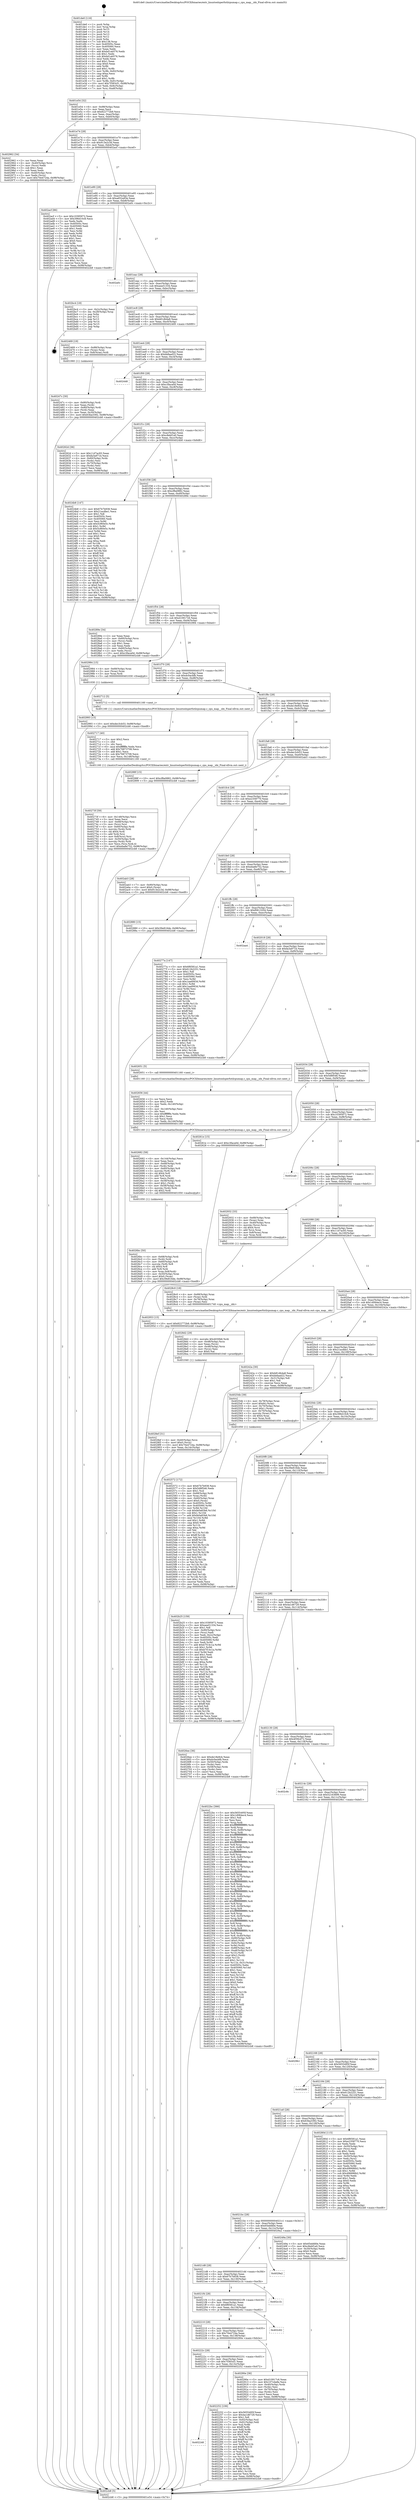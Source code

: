 digraph "0x401de0" {
  label = "0x401de0 (/mnt/c/Users/mathe/Desktop/tcc/POCII/binaries/extr_linuxtoolsperfutilcpumap.c_cpu_map__idx_Final-ollvm.out::main(0))"
  labelloc = "t"
  node[shape=record]

  Entry [label="",width=0.3,height=0.3,shape=circle,fillcolor=black,style=filled]
  "0x401e54" [label="{
     0x401e54 [32]\l
     | [instrs]\l
     &nbsp;&nbsp;0x401e54 \<+6\>: mov -0x98(%rbp),%eax\l
     &nbsp;&nbsp;0x401e5a \<+2\>: mov %eax,%ecx\l
     &nbsp;&nbsp;0x401e5c \<+6\>: sub $0x822772b9,%ecx\l
     &nbsp;&nbsp;0x401e62 \<+6\>: mov %eax,-0xac(%rbp)\l
     &nbsp;&nbsp;0x401e68 \<+6\>: mov %ecx,-0xb0(%rbp)\l
     &nbsp;&nbsp;0x401e6e \<+6\>: je 0000000000402962 \<main+0xb82\>\l
  }"]
  "0x402962" [label="{
     0x402962 [34]\l
     | [instrs]\l
     &nbsp;&nbsp;0x402962 \<+2\>: xor %eax,%eax\l
     &nbsp;&nbsp;0x402964 \<+4\>: mov -0x40(%rbp),%rcx\l
     &nbsp;&nbsp;0x402968 \<+2\>: mov (%rcx),%edx\l
     &nbsp;&nbsp;0x40296a \<+3\>: sub $0x1,%eax\l
     &nbsp;&nbsp;0x40296d \<+2\>: sub %eax,%edx\l
     &nbsp;&nbsp;0x40296f \<+4\>: mov -0x40(%rbp),%rcx\l
     &nbsp;&nbsp;0x402973 \<+2\>: mov %edx,(%rcx)\l
     &nbsp;&nbsp;0x402975 \<+10\>: movl $0x70e4724a,-0x98(%rbp)\l
     &nbsp;&nbsp;0x40297f \<+5\>: jmp 0000000000402cb8 \<main+0xed8\>\l
  }"]
  "0x401e74" [label="{
     0x401e74 [28]\l
     | [instrs]\l
     &nbsp;&nbsp;0x401e74 \<+5\>: jmp 0000000000401e79 \<main+0x99\>\l
     &nbsp;&nbsp;0x401e79 \<+6\>: mov -0xac(%rbp),%eax\l
     &nbsp;&nbsp;0x401e7f \<+5\>: sub $0x913e2c3d,%eax\l
     &nbsp;&nbsp;0x401e84 \<+6\>: mov %eax,-0xb4(%rbp)\l
     &nbsp;&nbsp;0x401e8a \<+6\>: je 0000000000402acf \<main+0xcef\>\l
  }"]
  Exit [label="",width=0.3,height=0.3,shape=circle,fillcolor=black,style=filled,peripheries=2]
  "0x402acf" [label="{
     0x402acf [86]\l
     | [instrs]\l
     &nbsp;&nbsp;0x402acf \<+5\>: mov $0x10395972,%eax\l
     &nbsp;&nbsp;0x402ad4 \<+5\>: mov $0x396d10c8,%ecx\l
     &nbsp;&nbsp;0x402ad9 \<+2\>: xor %edx,%edx\l
     &nbsp;&nbsp;0x402adb \<+7\>: mov 0x40505c,%esi\l
     &nbsp;&nbsp;0x402ae2 \<+7\>: mov 0x405060,%edi\l
     &nbsp;&nbsp;0x402ae9 \<+3\>: sub $0x1,%edx\l
     &nbsp;&nbsp;0x402aec \<+3\>: mov %esi,%r8d\l
     &nbsp;&nbsp;0x402aef \<+3\>: add %edx,%r8d\l
     &nbsp;&nbsp;0x402af2 \<+4\>: imul %r8d,%esi\l
     &nbsp;&nbsp;0x402af6 \<+3\>: and $0x1,%esi\l
     &nbsp;&nbsp;0x402af9 \<+3\>: cmp $0x0,%esi\l
     &nbsp;&nbsp;0x402afc \<+4\>: sete %r9b\l
     &nbsp;&nbsp;0x402b00 \<+3\>: cmp $0xa,%edi\l
     &nbsp;&nbsp;0x402b03 \<+4\>: setl %r10b\l
     &nbsp;&nbsp;0x402b07 \<+3\>: mov %r9b,%r11b\l
     &nbsp;&nbsp;0x402b0a \<+3\>: and %r10b,%r11b\l
     &nbsp;&nbsp;0x402b0d \<+3\>: xor %r10b,%r9b\l
     &nbsp;&nbsp;0x402b10 \<+3\>: or %r9b,%r11b\l
     &nbsp;&nbsp;0x402b13 \<+4\>: test $0x1,%r11b\l
     &nbsp;&nbsp;0x402b17 \<+3\>: cmovne %ecx,%eax\l
     &nbsp;&nbsp;0x402b1a \<+6\>: mov %eax,-0x98(%rbp)\l
     &nbsp;&nbsp;0x402b20 \<+5\>: jmp 0000000000402cb8 \<main+0xed8\>\l
  }"]
  "0x401e90" [label="{
     0x401e90 [28]\l
     | [instrs]\l
     &nbsp;&nbsp;0x401e90 \<+5\>: jmp 0000000000401e95 \<main+0xb5\>\l
     &nbsp;&nbsp;0x401e95 \<+6\>: mov -0xac(%rbp),%eax\l
     &nbsp;&nbsp;0x401e9b \<+5\>: sub $0xa652a93e,%eax\l
     &nbsp;&nbsp;0x401ea0 \<+6\>: mov %eax,-0xb8(%rbp)\l
     &nbsp;&nbsp;0x401ea6 \<+6\>: je 0000000000402a0c \<main+0xc2c\>\l
  }"]
  "0x402993" [label="{
     0x402993 [15]\l
     | [instrs]\l
     &nbsp;&nbsp;0x402993 \<+10\>: movl $0xdec3cb53,-0x98(%rbp)\l
     &nbsp;&nbsp;0x40299d \<+5\>: jmp 0000000000402cb8 \<main+0xed8\>\l
  }"]
  "0x402a0c" [label="{
     0x402a0c\l
  }", style=dashed]
  "0x401eac" [label="{
     0x401eac [28]\l
     | [instrs]\l
     &nbsp;&nbsp;0x401eac \<+5\>: jmp 0000000000401eb1 \<main+0xd1\>\l
     &nbsp;&nbsp;0x401eb1 \<+6\>: mov -0xac(%rbp),%eax\l
     &nbsp;&nbsp;0x401eb7 \<+5\>: sub $0xaea51334,%eax\l
     &nbsp;&nbsp;0x401ebc \<+6\>: mov %eax,-0xbc(%rbp)\l
     &nbsp;&nbsp;0x401ec2 \<+6\>: je 0000000000402bc4 \<main+0xde4\>\l
  }"]
  "0x402953" [label="{
     0x402953 [15]\l
     | [instrs]\l
     &nbsp;&nbsp;0x402953 \<+10\>: movl $0x822772b9,-0x98(%rbp)\l
     &nbsp;&nbsp;0x40295d \<+5\>: jmp 0000000000402cb8 \<main+0xed8\>\l
  }"]
  "0x402bc4" [label="{
     0x402bc4 [18]\l
     | [instrs]\l
     &nbsp;&nbsp;0x402bc4 \<+3\>: mov -0x2c(%rbp),%eax\l
     &nbsp;&nbsp;0x402bc7 \<+4\>: lea -0x28(%rbp),%rsp\l
     &nbsp;&nbsp;0x402bcb \<+1\>: pop %rbx\l
     &nbsp;&nbsp;0x402bcc \<+2\>: pop %r12\l
     &nbsp;&nbsp;0x402bce \<+2\>: pop %r13\l
     &nbsp;&nbsp;0x402bd0 \<+2\>: pop %r14\l
     &nbsp;&nbsp;0x402bd2 \<+2\>: pop %r15\l
     &nbsp;&nbsp;0x402bd4 \<+1\>: pop %rbp\l
     &nbsp;&nbsp;0x402bd5 \<+1\>: ret\l
  }"]
  "0x401ec8" [label="{
     0x401ec8 [28]\l
     | [instrs]\l
     &nbsp;&nbsp;0x401ec8 \<+5\>: jmp 0000000000401ecd \<main+0xed\>\l
     &nbsp;&nbsp;0x401ecd \<+6\>: mov -0xac(%rbp),%eax\l
     &nbsp;&nbsp;0x401ed3 \<+5\>: sub $0xb81db4a8,%eax\l
     &nbsp;&nbsp;0x401ed8 \<+6\>: mov %eax,-0xc0(%rbp)\l
     &nbsp;&nbsp;0x401ede \<+6\>: je 0000000000402469 \<main+0x689\>\l
  }"]
  "0x4028ef" [label="{
     0x4028ef [31]\l
     | [instrs]\l
     &nbsp;&nbsp;0x4028ef \<+4\>: mov -0x40(%rbp),%rcx\l
     &nbsp;&nbsp;0x4028f3 \<+6\>: movl $0x0,(%rcx)\l
     &nbsp;&nbsp;0x4028f9 \<+10\>: movl $0x70e4724a,-0x98(%rbp)\l
     &nbsp;&nbsp;0x402903 \<+6\>: mov %eax,-0x14c(%rbp)\l
     &nbsp;&nbsp;0x402909 \<+5\>: jmp 0000000000402cb8 \<main+0xed8\>\l
  }"]
  "0x402469" [label="{
     0x402469 [19]\l
     | [instrs]\l
     &nbsp;&nbsp;0x402469 \<+7\>: mov -0x88(%rbp),%rax\l
     &nbsp;&nbsp;0x402470 \<+3\>: mov (%rax),%rax\l
     &nbsp;&nbsp;0x402473 \<+4\>: mov 0x8(%rax),%rdi\l
     &nbsp;&nbsp;0x402477 \<+5\>: call 0000000000401060 \<atoi@plt\>\l
     | [calls]\l
     &nbsp;&nbsp;0x401060 \{1\} (unknown)\l
  }"]
  "0x401ee4" [label="{
     0x401ee4 [28]\l
     | [instrs]\l
     &nbsp;&nbsp;0x401ee4 \<+5\>: jmp 0000000000401ee9 \<main+0x109\>\l
     &nbsp;&nbsp;0x401ee9 \<+6\>: mov -0xac(%rbp),%eax\l
     &nbsp;&nbsp;0x401eef \<+5\>: sub $0xbbfaad22,%eax\l
     &nbsp;&nbsp;0x401ef4 \<+6\>: mov %eax,-0xc4(%rbp)\l
     &nbsp;&nbsp;0x401efa \<+6\>: je 0000000000402448 \<main+0x668\>\l
  }"]
  "0x4028d2" [label="{
     0x4028d2 [29]\l
     | [instrs]\l
     &nbsp;&nbsp;0x4028d2 \<+10\>: movabs $0x4030b6,%rdi\l
     &nbsp;&nbsp;0x4028dc \<+4\>: mov -0x48(%rbp),%rcx\l
     &nbsp;&nbsp;0x4028e0 \<+2\>: mov %eax,(%rcx)\l
     &nbsp;&nbsp;0x4028e2 \<+4\>: mov -0x48(%rbp),%rcx\l
     &nbsp;&nbsp;0x4028e6 \<+2\>: mov (%rcx),%esi\l
     &nbsp;&nbsp;0x4028e8 \<+2\>: mov $0x0,%al\l
     &nbsp;&nbsp;0x4028ea \<+5\>: call 0000000000401040 \<printf@plt\>\l
     | [calls]\l
     &nbsp;&nbsp;0x401040 \{1\} (unknown)\l
  }"]
  "0x402448" [label="{
     0x402448\l
  }", style=dashed]
  "0x401f00" [label="{
     0x401f00 [28]\l
     | [instrs]\l
     &nbsp;&nbsp;0x401f00 \<+5\>: jmp 0000000000401f05 \<main+0x125\>\l
     &nbsp;&nbsp;0x401f05 \<+6\>: mov -0xac(%rbp),%eax\l
     &nbsp;&nbsp;0x401f0b \<+5\>: sub $0xc3faca0d,%eax\l
     &nbsp;&nbsp;0x401f10 \<+6\>: mov %eax,-0xc8(%rbp)\l
     &nbsp;&nbsp;0x401f16 \<+6\>: je 000000000040262d \<main+0x84d\>\l
  }"]
  "0x40273f" [label="{
     0x40273f [59]\l
     | [instrs]\l
     &nbsp;&nbsp;0x40273f \<+6\>: mov -0x148(%rbp),%ecx\l
     &nbsp;&nbsp;0x402745 \<+3\>: imul %eax,%ecx\l
     &nbsp;&nbsp;0x402748 \<+4\>: mov -0x68(%rbp),%rsi\l
     &nbsp;&nbsp;0x40274c \<+3\>: mov (%rsi),%rsi\l
     &nbsp;&nbsp;0x40274f \<+4\>: mov -0x60(%rbp),%rdi\l
     &nbsp;&nbsp;0x402753 \<+3\>: movslq (%rdi),%rdi\l
     &nbsp;&nbsp;0x402756 \<+4\>: shl $0x4,%rdi\l
     &nbsp;&nbsp;0x40275a \<+3\>: add %rdi,%rsi\l
     &nbsp;&nbsp;0x40275d \<+4\>: mov 0x8(%rsi),%rsi\l
     &nbsp;&nbsp;0x402761 \<+4\>: mov -0x50(%rbp),%rdi\l
     &nbsp;&nbsp;0x402765 \<+3\>: movslq (%rdi),%rdi\l
     &nbsp;&nbsp;0x402768 \<+3\>: mov %ecx,(%rsi,%rdi,4)\l
     &nbsp;&nbsp;0x40276b \<+10\>: movl $0xeba8e752,-0x98(%rbp)\l
     &nbsp;&nbsp;0x402775 \<+5\>: jmp 0000000000402cb8 \<main+0xed8\>\l
  }"]
  "0x40262d" [label="{
     0x40262d [36]\l
     | [instrs]\l
     &nbsp;&nbsp;0x40262d \<+5\>: mov $0x11d7ac93,%eax\l
     &nbsp;&nbsp;0x402632 \<+5\>: mov $0xfa3a971b,%ecx\l
     &nbsp;&nbsp;0x402637 \<+4\>: mov -0x60(%rbp),%rdx\l
     &nbsp;&nbsp;0x40263b \<+2\>: mov (%rdx),%esi\l
     &nbsp;&nbsp;0x40263d \<+4\>: mov -0x70(%rbp),%rdx\l
     &nbsp;&nbsp;0x402641 \<+2\>: cmp (%rdx),%esi\l
     &nbsp;&nbsp;0x402643 \<+3\>: cmovl %ecx,%eax\l
     &nbsp;&nbsp;0x402646 \<+6\>: mov %eax,-0x98(%rbp)\l
     &nbsp;&nbsp;0x40264c \<+5\>: jmp 0000000000402cb8 \<main+0xed8\>\l
  }"]
  "0x401f1c" [label="{
     0x401f1c [28]\l
     | [instrs]\l
     &nbsp;&nbsp;0x401f1c \<+5\>: jmp 0000000000401f21 \<main+0x141\>\l
     &nbsp;&nbsp;0x401f21 \<+6\>: mov -0xac(%rbp),%eax\l
     &nbsp;&nbsp;0x401f27 \<+5\>: sub $0xc8ebf1a0,%eax\l
     &nbsp;&nbsp;0x401f2c \<+6\>: mov %eax,-0xcc(%rbp)\l
     &nbsp;&nbsp;0x401f32 \<+6\>: je 00000000004024b8 \<main+0x6d8\>\l
  }"]
  "0x402717" [label="{
     0x402717 [40]\l
     | [instrs]\l
     &nbsp;&nbsp;0x402717 \<+5\>: mov $0x2,%ecx\l
     &nbsp;&nbsp;0x40271c \<+1\>: cltd\l
     &nbsp;&nbsp;0x40271d \<+2\>: idiv %ecx\l
     &nbsp;&nbsp;0x40271f \<+6\>: imul $0xfffffffe,%edx,%ecx\l
     &nbsp;&nbsp;0x402725 \<+6\>: add $0x76873708,%ecx\l
     &nbsp;&nbsp;0x40272b \<+3\>: add $0x1,%ecx\l
     &nbsp;&nbsp;0x40272e \<+6\>: sub $0x76873708,%ecx\l
     &nbsp;&nbsp;0x402734 \<+6\>: mov %ecx,-0x148(%rbp)\l
     &nbsp;&nbsp;0x40273a \<+5\>: call 0000000000401160 \<next_i\>\l
     | [calls]\l
     &nbsp;&nbsp;0x401160 \{1\} (/mnt/c/Users/mathe/Desktop/tcc/POCII/binaries/extr_linuxtoolsperfutilcpumap.c_cpu_map__idx_Final-ollvm.out::next_i)\l
  }"]
  "0x4024b8" [label="{
     0x4024b8 [147]\l
     | [instrs]\l
     &nbsp;&nbsp;0x4024b8 \<+5\>: mov $0x67b7b938,%eax\l
     &nbsp;&nbsp;0x4024bd \<+5\>: mov $0x21acdbe1,%ecx\l
     &nbsp;&nbsp;0x4024c2 \<+2\>: mov $0x1,%dl\l
     &nbsp;&nbsp;0x4024c4 \<+7\>: mov 0x40505c,%esi\l
     &nbsp;&nbsp;0x4024cb \<+7\>: mov 0x405060,%edi\l
     &nbsp;&nbsp;0x4024d2 \<+3\>: mov %esi,%r8d\l
     &nbsp;&nbsp;0x4024d5 \<+7\>: add $0x5cf60e5c,%r8d\l
     &nbsp;&nbsp;0x4024dc \<+4\>: sub $0x1,%r8d\l
     &nbsp;&nbsp;0x4024e0 \<+7\>: sub $0x5cf60e5c,%r8d\l
     &nbsp;&nbsp;0x4024e7 \<+4\>: imul %r8d,%esi\l
     &nbsp;&nbsp;0x4024eb \<+3\>: and $0x1,%esi\l
     &nbsp;&nbsp;0x4024ee \<+3\>: cmp $0x0,%esi\l
     &nbsp;&nbsp;0x4024f1 \<+4\>: sete %r9b\l
     &nbsp;&nbsp;0x4024f5 \<+3\>: cmp $0xa,%edi\l
     &nbsp;&nbsp;0x4024f8 \<+4\>: setl %r10b\l
     &nbsp;&nbsp;0x4024fc \<+3\>: mov %r9b,%r11b\l
     &nbsp;&nbsp;0x4024ff \<+4\>: xor $0xff,%r11b\l
     &nbsp;&nbsp;0x402503 \<+3\>: mov %r10b,%bl\l
     &nbsp;&nbsp;0x402506 \<+3\>: xor $0xff,%bl\l
     &nbsp;&nbsp;0x402509 \<+3\>: xor $0x0,%dl\l
     &nbsp;&nbsp;0x40250c \<+3\>: mov %r11b,%r14b\l
     &nbsp;&nbsp;0x40250f \<+4\>: and $0x0,%r14b\l
     &nbsp;&nbsp;0x402513 \<+3\>: and %dl,%r9b\l
     &nbsp;&nbsp;0x402516 \<+3\>: mov %bl,%r15b\l
     &nbsp;&nbsp;0x402519 \<+4\>: and $0x0,%r15b\l
     &nbsp;&nbsp;0x40251d \<+3\>: and %dl,%r10b\l
     &nbsp;&nbsp;0x402520 \<+3\>: or %r9b,%r14b\l
     &nbsp;&nbsp;0x402523 \<+3\>: or %r10b,%r15b\l
     &nbsp;&nbsp;0x402526 \<+3\>: xor %r15b,%r14b\l
     &nbsp;&nbsp;0x402529 \<+3\>: or %bl,%r11b\l
     &nbsp;&nbsp;0x40252c \<+4\>: xor $0xff,%r11b\l
     &nbsp;&nbsp;0x402530 \<+3\>: or $0x0,%dl\l
     &nbsp;&nbsp;0x402533 \<+3\>: and %dl,%r11b\l
     &nbsp;&nbsp;0x402536 \<+3\>: or %r11b,%r14b\l
     &nbsp;&nbsp;0x402539 \<+4\>: test $0x1,%r14b\l
     &nbsp;&nbsp;0x40253d \<+3\>: cmovne %ecx,%eax\l
     &nbsp;&nbsp;0x402540 \<+6\>: mov %eax,-0x98(%rbp)\l
     &nbsp;&nbsp;0x402546 \<+5\>: jmp 0000000000402cb8 \<main+0xed8\>\l
  }"]
  "0x401f38" [label="{
     0x401f38 [28]\l
     | [instrs]\l
     &nbsp;&nbsp;0x401f38 \<+5\>: jmp 0000000000401f3d \<main+0x15d\>\l
     &nbsp;&nbsp;0x401f3d \<+6\>: mov -0xac(%rbp),%eax\l
     &nbsp;&nbsp;0x401f43 \<+5\>: sub $0xcf8a0882,%eax\l
     &nbsp;&nbsp;0x401f48 \<+6\>: mov %eax,-0xd0(%rbp)\l
     &nbsp;&nbsp;0x401f4e \<+6\>: je 000000000040289e \<main+0xabe\>\l
  }"]
  "0x4026bc" [label="{
     0x4026bc [50]\l
     | [instrs]\l
     &nbsp;&nbsp;0x4026bc \<+4\>: mov -0x68(%rbp),%rdi\l
     &nbsp;&nbsp;0x4026c0 \<+3\>: mov (%rdi),%rdi\l
     &nbsp;&nbsp;0x4026c3 \<+4\>: mov -0x60(%rbp),%r8\l
     &nbsp;&nbsp;0x4026c7 \<+3\>: movslq (%r8),%r8\l
     &nbsp;&nbsp;0x4026ca \<+4\>: shl $0x4,%r8\l
     &nbsp;&nbsp;0x4026ce \<+3\>: add %r8,%rdi\l
     &nbsp;&nbsp;0x4026d1 \<+4\>: mov %rax,0x8(%rdi)\l
     &nbsp;&nbsp;0x4026d5 \<+4\>: mov -0x50(%rbp),%rax\l
     &nbsp;&nbsp;0x4026d9 \<+6\>: movl $0x0,(%rax)\l
     &nbsp;&nbsp;0x4026df \<+10\>: movl $0x39e816de,-0x98(%rbp)\l
     &nbsp;&nbsp;0x4026e9 \<+5\>: jmp 0000000000402cb8 \<main+0xed8\>\l
  }"]
  "0x40289e" [label="{
     0x40289e [34]\l
     | [instrs]\l
     &nbsp;&nbsp;0x40289e \<+2\>: xor %eax,%eax\l
     &nbsp;&nbsp;0x4028a0 \<+4\>: mov -0x60(%rbp),%rcx\l
     &nbsp;&nbsp;0x4028a4 \<+2\>: mov (%rcx),%edx\l
     &nbsp;&nbsp;0x4028a6 \<+3\>: sub $0x1,%eax\l
     &nbsp;&nbsp;0x4028a9 \<+2\>: sub %eax,%edx\l
     &nbsp;&nbsp;0x4028ab \<+4\>: mov -0x60(%rbp),%rcx\l
     &nbsp;&nbsp;0x4028af \<+2\>: mov %edx,(%rcx)\l
     &nbsp;&nbsp;0x4028b1 \<+10\>: movl $0xc3faca0d,-0x98(%rbp)\l
     &nbsp;&nbsp;0x4028bb \<+5\>: jmp 0000000000402cb8 \<main+0xed8\>\l
  }"]
  "0x401f54" [label="{
     0x401f54 [28]\l
     | [instrs]\l
     &nbsp;&nbsp;0x401f54 \<+5\>: jmp 0000000000401f59 \<main+0x179\>\l
     &nbsp;&nbsp;0x401f59 \<+6\>: mov -0xac(%rbp),%eax\l
     &nbsp;&nbsp;0x401f5f \<+5\>: sub $0xd10917c6,%eax\l
     &nbsp;&nbsp;0x401f64 \<+6\>: mov %eax,-0xd4(%rbp)\l
     &nbsp;&nbsp;0x401f6a \<+6\>: je 0000000000402984 \<main+0xba4\>\l
  }"]
  "0x402682" [label="{
     0x402682 [58]\l
     | [instrs]\l
     &nbsp;&nbsp;0x402682 \<+6\>: mov -0x144(%rbp),%ecx\l
     &nbsp;&nbsp;0x402688 \<+3\>: imul %eax,%ecx\l
     &nbsp;&nbsp;0x40268b \<+4\>: mov -0x68(%rbp),%rdi\l
     &nbsp;&nbsp;0x40268f \<+3\>: mov (%rdi),%rdi\l
     &nbsp;&nbsp;0x402692 \<+4\>: mov -0x60(%rbp),%r8\l
     &nbsp;&nbsp;0x402696 \<+3\>: movslq (%r8),%r8\l
     &nbsp;&nbsp;0x402699 \<+4\>: shl $0x4,%r8\l
     &nbsp;&nbsp;0x40269d \<+3\>: add %r8,%rdi\l
     &nbsp;&nbsp;0x4026a0 \<+2\>: mov %ecx,(%rdi)\l
     &nbsp;&nbsp;0x4026a2 \<+4\>: mov -0x58(%rbp),%rdi\l
     &nbsp;&nbsp;0x4026a6 \<+6\>: movl $0x1,(%rdi)\l
     &nbsp;&nbsp;0x4026ac \<+4\>: mov -0x58(%rbp),%rdi\l
     &nbsp;&nbsp;0x4026b0 \<+3\>: movslq (%rdi),%rdi\l
     &nbsp;&nbsp;0x4026b3 \<+4\>: shl $0x2,%rdi\l
     &nbsp;&nbsp;0x4026b7 \<+5\>: call 0000000000401050 \<malloc@plt\>\l
     | [calls]\l
     &nbsp;&nbsp;0x401050 \{1\} (unknown)\l
  }"]
  "0x402984" [label="{
     0x402984 [15]\l
     | [instrs]\l
     &nbsp;&nbsp;0x402984 \<+4\>: mov -0x68(%rbp),%rax\l
     &nbsp;&nbsp;0x402988 \<+3\>: mov (%rax),%rax\l
     &nbsp;&nbsp;0x40298b \<+3\>: mov %rax,%rdi\l
     &nbsp;&nbsp;0x40298e \<+5\>: call 0000000000401030 \<free@plt\>\l
     | [calls]\l
     &nbsp;&nbsp;0x401030 \{1\} (unknown)\l
  }"]
  "0x401f70" [label="{
     0x401f70 [28]\l
     | [instrs]\l
     &nbsp;&nbsp;0x401f70 \<+5\>: jmp 0000000000401f75 \<main+0x195\>\l
     &nbsp;&nbsp;0x401f75 \<+6\>: mov -0xac(%rbp),%eax\l
     &nbsp;&nbsp;0x401f7b \<+5\>: sub $0xdc0acbfb,%eax\l
     &nbsp;&nbsp;0x401f80 \<+6\>: mov %eax,-0xd8(%rbp)\l
     &nbsp;&nbsp;0x401f86 \<+6\>: je 0000000000402712 \<main+0x932\>\l
  }"]
  "0x402656" [label="{
     0x402656 [44]\l
     | [instrs]\l
     &nbsp;&nbsp;0x402656 \<+2\>: xor %ecx,%ecx\l
     &nbsp;&nbsp;0x402658 \<+5\>: mov $0x2,%edx\l
     &nbsp;&nbsp;0x40265d \<+6\>: mov %edx,-0x140(%rbp)\l
     &nbsp;&nbsp;0x402663 \<+1\>: cltd\l
     &nbsp;&nbsp;0x402664 \<+6\>: mov -0x140(%rbp),%esi\l
     &nbsp;&nbsp;0x40266a \<+2\>: idiv %esi\l
     &nbsp;&nbsp;0x40266c \<+6\>: imul $0xfffffffe,%edx,%edx\l
     &nbsp;&nbsp;0x402672 \<+3\>: sub $0x1,%ecx\l
     &nbsp;&nbsp;0x402675 \<+2\>: sub %ecx,%edx\l
     &nbsp;&nbsp;0x402677 \<+6\>: mov %edx,-0x144(%rbp)\l
     &nbsp;&nbsp;0x40267d \<+5\>: call 0000000000401160 \<next_i\>\l
     | [calls]\l
     &nbsp;&nbsp;0x401160 \{1\} (/mnt/c/Users/mathe/Desktop/tcc/POCII/binaries/extr_linuxtoolsperfutilcpumap.c_cpu_map__idx_Final-ollvm.out::next_i)\l
  }"]
  "0x402712" [label="{
     0x402712 [5]\l
     | [instrs]\l
     &nbsp;&nbsp;0x402712 \<+5\>: call 0000000000401160 \<next_i\>\l
     | [calls]\l
     &nbsp;&nbsp;0x401160 \{1\} (/mnt/c/Users/mathe/Desktop/tcc/POCII/binaries/extr_linuxtoolsperfutilcpumap.c_cpu_map__idx_Final-ollvm.out::next_i)\l
  }"]
  "0x401f8c" [label="{
     0x401f8c [28]\l
     | [instrs]\l
     &nbsp;&nbsp;0x401f8c \<+5\>: jmp 0000000000401f91 \<main+0x1b1\>\l
     &nbsp;&nbsp;0x401f91 \<+6\>: mov -0xac(%rbp),%eax\l
     &nbsp;&nbsp;0x401f97 \<+5\>: sub $0xde18e9cb,%eax\l
     &nbsp;&nbsp;0x401f9c \<+6\>: mov %eax,-0xdc(%rbp)\l
     &nbsp;&nbsp;0x401fa2 \<+6\>: je 000000000040288f \<main+0xaaf\>\l
  }"]
  "0x402572" [label="{
     0x402572 [172]\l
     | [instrs]\l
     &nbsp;&nbsp;0x402572 \<+5\>: mov $0x67b7b938,%ecx\l
     &nbsp;&nbsp;0x402577 \<+5\>: mov $0x5d8f546,%edx\l
     &nbsp;&nbsp;0x40257c \<+3\>: mov $0x1,%sil\l
     &nbsp;&nbsp;0x40257f \<+4\>: mov -0x68(%rbp),%rdi\l
     &nbsp;&nbsp;0x402583 \<+3\>: mov %rax,(%rdi)\l
     &nbsp;&nbsp;0x402586 \<+4\>: mov -0x60(%rbp),%rax\l
     &nbsp;&nbsp;0x40258a \<+6\>: movl $0x0,(%rax)\l
     &nbsp;&nbsp;0x402590 \<+8\>: mov 0x40505c,%r8d\l
     &nbsp;&nbsp;0x402598 \<+8\>: mov 0x405060,%r9d\l
     &nbsp;&nbsp;0x4025a0 \<+3\>: mov %r8d,%r10d\l
     &nbsp;&nbsp;0x4025a3 \<+7\>: sub $0xfe0a83b6,%r10d\l
     &nbsp;&nbsp;0x4025aa \<+4\>: sub $0x1,%r10d\l
     &nbsp;&nbsp;0x4025ae \<+7\>: add $0xfe0a83b6,%r10d\l
     &nbsp;&nbsp;0x4025b5 \<+4\>: imul %r10d,%r8d\l
     &nbsp;&nbsp;0x4025b9 \<+4\>: and $0x1,%r8d\l
     &nbsp;&nbsp;0x4025bd \<+4\>: cmp $0x0,%r8d\l
     &nbsp;&nbsp;0x4025c1 \<+4\>: sete %r11b\l
     &nbsp;&nbsp;0x4025c5 \<+4\>: cmp $0xa,%r9d\l
     &nbsp;&nbsp;0x4025c9 \<+3\>: setl %bl\l
     &nbsp;&nbsp;0x4025cc \<+3\>: mov %r11b,%r14b\l
     &nbsp;&nbsp;0x4025cf \<+4\>: xor $0xff,%r14b\l
     &nbsp;&nbsp;0x4025d3 \<+3\>: mov %bl,%r15b\l
     &nbsp;&nbsp;0x4025d6 \<+4\>: xor $0xff,%r15b\l
     &nbsp;&nbsp;0x4025da \<+4\>: xor $0x0,%sil\l
     &nbsp;&nbsp;0x4025de \<+3\>: mov %r14b,%r12b\l
     &nbsp;&nbsp;0x4025e1 \<+4\>: and $0x0,%r12b\l
     &nbsp;&nbsp;0x4025e5 \<+3\>: and %sil,%r11b\l
     &nbsp;&nbsp;0x4025e8 \<+3\>: mov %r15b,%r13b\l
     &nbsp;&nbsp;0x4025eb \<+4\>: and $0x0,%r13b\l
     &nbsp;&nbsp;0x4025ef \<+3\>: and %sil,%bl\l
     &nbsp;&nbsp;0x4025f2 \<+3\>: or %r11b,%r12b\l
     &nbsp;&nbsp;0x4025f5 \<+3\>: or %bl,%r13b\l
     &nbsp;&nbsp;0x4025f8 \<+3\>: xor %r13b,%r12b\l
     &nbsp;&nbsp;0x4025fb \<+3\>: or %r15b,%r14b\l
     &nbsp;&nbsp;0x4025fe \<+4\>: xor $0xff,%r14b\l
     &nbsp;&nbsp;0x402602 \<+4\>: or $0x0,%sil\l
     &nbsp;&nbsp;0x402606 \<+3\>: and %sil,%r14b\l
     &nbsp;&nbsp;0x402609 \<+3\>: or %r14b,%r12b\l
     &nbsp;&nbsp;0x40260c \<+4\>: test $0x1,%r12b\l
     &nbsp;&nbsp;0x402610 \<+3\>: cmovne %edx,%ecx\l
     &nbsp;&nbsp;0x402613 \<+6\>: mov %ecx,-0x98(%rbp)\l
     &nbsp;&nbsp;0x402619 \<+5\>: jmp 0000000000402cb8 \<main+0xed8\>\l
  }"]
  "0x40288f" [label="{
     0x40288f [15]\l
     | [instrs]\l
     &nbsp;&nbsp;0x40288f \<+10\>: movl $0xcf8a0882,-0x98(%rbp)\l
     &nbsp;&nbsp;0x402899 \<+5\>: jmp 0000000000402cb8 \<main+0xed8\>\l
  }"]
  "0x401fa8" [label="{
     0x401fa8 [28]\l
     | [instrs]\l
     &nbsp;&nbsp;0x401fa8 \<+5\>: jmp 0000000000401fad \<main+0x1cd\>\l
     &nbsp;&nbsp;0x401fad \<+6\>: mov -0xac(%rbp),%eax\l
     &nbsp;&nbsp;0x401fb3 \<+5\>: sub $0xdec3cb53,%eax\l
     &nbsp;&nbsp;0x401fb8 \<+6\>: mov %eax,-0xe0(%rbp)\l
     &nbsp;&nbsp;0x401fbe \<+6\>: je 0000000000402ab3 \<main+0xcd3\>\l
  }"]
  "0x40247c" [label="{
     0x40247c [30]\l
     | [instrs]\l
     &nbsp;&nbsp;0x40247c \<+4\>: mov -0x80(%rbp),%rdi\l
     &nbsp;&nbsp;0x402480 \<+2\>: mov %eax,(%rdi)\l
     &nbsp;&nbsp;0x402482 \<+4\>: mov -0x80(%rbp),%rdi\l
     &nbsp;&nbsp;0x402486 \<+2\>: mov (%rdi),%eax\l
     &nbsp;&nbsp;0x402488 \<+3\>: mov %eax,-0x30(%rbp)\l
     &nbsp;&nbsp;0x40248b \<+10\>: movl $0x63ba3392,-0x98(%rbp)\l
     &nbsp;&nbsp;0x402495 \<+5\>: jmp 0000000000402cb8 \<main+0xed8\>\l
  }"]
  "0x402ab3" [label="{
     0x402ab3 [28]\l
     | [instrs]\l
     &nbsp;&nbsp;0x402ab3 \<+7\>: mov -0x90(%rbp),%rax\l
     &nbsp;&nbsp;0x402aba \<+6\>: movl $0x0,(%rax)\l
     &nbsp;&nbsp;0x402ac0 \<+10\>: movl $0x913e2c3d,-0x98(%rbp)\l
     &nbsp;&nbsp;0x402aca \<+5\>: jmp 0000000000402cb8 \<main+0xed8\>\l
  }"]
  "0x401fc4" [label="{
     0x401fc4 [28]\l
     | [instrs]\l
     &nbsp;&nbsp;0x401fc4 \<+5\>: jmp 0000000000401fc9 \<main+0x1e9\>\l
     &nbsp;&nbsp;0x401fc9 \<+6\>: mov -0xac(%rbp),%eax\l
     &nbsp;&nbsp;0x401fcf \<+5\>: sub $0xe2358770,%eax\l
     &nbsp;&nbsp;0x401fd4 \<+6\>: mov %eax,-0xe4(%rbp)\l
     &nbsp;&nbsp;0x401fda \<+6\>: je 0000000000402880 \<main+0xaa0\>\l
  }"]
  "0x401de0" [label="{
     0x401de0 [116]\l
     | [instrs]\l
     &nbsp;&nbsp;0x401de0 \<+1\>: push %rbp\l
     &nbsp;&nbsp;0x401de1 \<+3\>: mov %rsp,%rbp\l
     &nbsp;&nbsp;0x401de4 \<+2\>: push %r15\l
     &nbsp;&nbsp;0x401de6 \<+2\>: push %r14\l
     &nbsp;&nbsp;0x401de8 \<+2\>: push %r13\l
     &nbsp;&nbsp;0x401dea \<+2\>: push %r12\l
     &nbsp;&nbsp;0x401dec \<+1\>: push %rbx\l
     &nbsp;&nbsp;0x401ded \<+7\>: sub $0x138,%rsp\l
     &nbsp;&nbsp;0x401df4 \<+7\>: mov 0x40505c,%eax\l
     &nbsp;&nbsp;0x401dfb \<+7\>: mov 0x405060,%ecx\l
     &nbsp;&nbsp;0x401e02 \<+2\>: mov %eax,%edx\l
     &nbsp;&nbsp;0x401e04 \<+6\>: add $0xbd1ab576,%edx\l
     &nbsp;&nbsp;0x401e0a \<+3\>: sub $0x1,%edx\l
     &nbsp;&nbsp;0x401e0d \<+6\>: sub $0xbd1ab576,%edx\l
     &nbsp;&nbsp;0x401e13 \<+3\>: imul %edx,%eax\l
     &nbsp;&nbsp;0x401e16 \<+3\>: and $0x1,%eax\l
     &nbsp;&nbsp;0x401e19 \<+3\>: cmp $0x0,%eax\l
     &nbsp;&nbsp;0x401e1c \<+4\>: sete %r8b\l
     &nbsp;&nbsp;0x401e20 \<+4\>: and $0x1,%r8b\l
     &nbsp;&nbsp;0x401e24 \<+7\>: mov %r8b,-0x92(%rbp)\l
     &nbsp;&nbsp;0x401e2b \<+3\>: cmp $0xa,%ecx\l
     &nbsp;&nbsp;0x401e2e \<+4\>: setl %r8b\l
     &nbsp;&nbsp;0x401e32 \<+4\>: and $0x1,%r8b\l
     &nbsp;&nbsp;0x401e36 \<+7\>: mov %r8b,-0x91(%rbp)\l
     &nbsp;&nbsp;0x401e3d \<+10\>: movl $0x7f383cf1,-0x98(%rbp)\l
     &nbsp;&nbsp;0x401e47 \<+6\>: mov %edi,-0x9c(%rbp)\l
     &nbsp;&nbsp;0x401e4d \<+7\>: mov %rsi,-0xa8(%rbp)\l
  }"]
  "0x402880" [label="{
     0x402880 [15]\l
     | [instrs]\l
     &nbsp;&nbsp;0x402880 \<+10\>: movl $0x39e816de,-0x98(%rbp)\l
     &nbsp;&nbsp;0x40288a \<+5\>: jmp 0000000000402cb8 \<main+0xed8\>\l
  }"]
  "0x401fe0" [label="{
     0x401fe0 [28]\l
     | [instrs]\l
     &nbsp;&nbsp;0x401fe0 \<+5\>: jmp 0000000000401fe5 \<main+0x205\>\l
     &nbsp;&nbsp;0x401fe5 \<+6\>: mov -0xac(%rbp),%eax\l
     &nbsp;&nbsp;0x401feb \<+5\>: sub $0xeba8e752,%eax\l
     &nbsp;&nbsp;0x401ff0 \<+6\>: mov %eax,-0xe8(%rbp)\l
     &nbsp;&nbsp;0x401ff6 \<+6\>: je 000000000040277a \<main+0x99a\>\l
  }"]
  "0x402cb8" [label="{
     0x402cb8 [5]\l
     | [instrs]\l
     &nbsp;&nbsp;0x402cb8 \<+5\>: jmp 0000000000401e54 \<main+0x74\>\l
  }"]
  "0x40277a" [label="{
     0x40277a [147]\l
     | [instrs]\l
     &nbsp;&nbsp;0x40277a \<+5\>: mov $0x6f6581a1,%eax\l
     &nbsp;&nbsp;0x40277f \<+5\>: mov $0x612b2251,%ecx\l
     &nbsp;&nbsp;0x402784 \<+2\>: mov $0x1,%dl\l
     &nbsp;&nbsp;0x402786 \<+7\>: mov 0x40505c,%esi\l
     &nbsp;&nbsp;0x40278d \<+7\>: mov 0x405060,%edi\l
     &nbsp;&nbsp;0x402794 \<+3\>: mov %esi,%r8d\l
     &nbsp;&nbsp;0x402797 \<+7\>: sub $0x1aad063d,%r8d\l
     &nbsp;&nbsp;0x40279e \<+4\>: sub $0x1,%r8d\l
     &nbsp;&nbsp;0x4027a2 \<+7\>: add $0x1aad063d,%r8d\l
     &nbsp;&nbsp;0x4027a9 \<+4\>: imul %r8d,%esi\l
     &nbsp;&nbsp;0x4027ad \<+3\>: and $0x1,%esi\l
     &nbsp;&nbsp;0x4027b0 \<+3\>: cmp $0x0,%esi\l
     &nbsp;&nbsp;0x4027b3 \<+4\>: sete %r9b\l
     &nbsp;&nbsp;0x4027b7 \<+3\>: cmp $0xa,%edi\l
     &nbsp;&nbsp;0x4027ba \<+4\>: setl %r10b\l
     &nbsp;&nbsp;0x4027be \<+3\>: mov %r9b,%r11b\l
     &nbsp;&nbsp;0x4027c1 \<+4\>: xor $0xff,%r11b\l
     &nbsp;&nbsp;0x4027c5 \<+3\>: mov %r10b,%bl\l
     &nbsp;&nbsp;0x4027c8 \<+3\>: xor $0xff,%bl\l
     &nbsp;&nbsp;0x4027cb \<+3\>: xor $0x1,%dl\l
     &nbsp;&nbsp;0x4027ce \<+3\>: mov %r11b,%r14b\l
     &nbsp;&nbsp;0x4027d1 \<+4\>: and $0xff,%r14b\l
     &nbsp;&nbsp;0x4027d5 \<+3\>: and %dl,%r9b\l
     &nbsp;&nbsp;0x4027d8 \<+3\>: mov %bl,%r15b\l
     &nbsp;&nbsp;0x4027db \<+4\>: and $0xff,%r15b\l
     &nbsp;&nbsp;0x4027df \<+3\>: and %dl,%r10b\l
     &nbsp;&nbsp;0x4027e2 \<+3\>: or %r9b,%r14b\l
     &nbsp;&nbsp;0x4027e5 \<+3\>: or %r10b,%r15b\l
     &nbsp;&nbsp;0x4027e8 \<+3\>: xor %r15b,%r14b\l
     &nbsp;&nbsp;0x4027eb \<+3\>: or %bl,%r11b\l
     &nbsp;&nbsp;0x4027ee \<+4\>: xor $0xff,%r11b\l
     &nbsp;&nbsp;0x4027f2 \<+3\>: or $0x1,%dl\l
     &nbsp;&nbsp;0x4027f5 \<+3\>: and %dl,%r11b\l
     &nbsp;&nbsp;0x4027f8 \<+3\>: or %r11b,%r14b\l
     &nbsp;&nbsp;0x4027fb \<+4\>: test $0x1,%r14b\l
     &nbsp;&nbsp;0x4027ff \<+3\>: cmovne %ecx,%eax\l
     &nbsp;&nbsp;0x402802 \<+6\>: mov %eax,-0x98(%rbp)\l
     &nbsp;&nbsp;0x402808 \<+5\>: jmp 0000000000402cb8 \<main+0xed8\>\l
  }"]
  "0x401ffc" [label="{
     0x401ffc [28]\l
     | [instrs]\l
     &nbsp;&nbsp;0x401ffc \<+5\>: jmp 0000000000402001 \<main+0x221\>\l
     &nbsp;&nbsp;0x402001 \<+6\>: mov -0xac(%rbp),%eax\l
     &nbsp;&nbsp;0x402007 \<+5\>: sub $0xf0613204,%eax\l
     &nbsp;&nbsp;0x40200c \<+6\>: mov %eax,-0xec(%rbp)\l
     &nbsp;&nbsp;0x402012 \<+6\>: je 0000000000402aa4 \<main+0xcc4\>\l
  }"]
  "0x402248" [label="{
     0x402248\l
  }", style=dashed]
  "0x402aa4" [label="{
     0x402aa4\l
  }", style=dashed]
  "0x402018" [label="{
     0x402018 [28]\l
     | [instrs]\l
     &nbsp;&nbsp;0x402018 \<+5\>: jmp 000000000040201d \<main+0x23d\>\l
     &nbsp;&nbsp;0x40201d \<+6\>: mov -0xac(%rbp),%eax\l
     &nbsp;&nbsp;0x402023 \<+5\>: sub $0xfa3a971b,%eax\l
     &nbsp;&nbsp;0x402028 \<+6\>: mov %eax,-0xf0(%rbp)\l
     &nbsp;&nbsp;0x40202e \<+6\>: je 0000000000402651 \<main+0x871\>\l
  }"]
  "0x402252" [label="{
     0x402252 [106]\l
     | [instrs]\l
     &nbsp;&nbsp;0x402252 \<+5\>: mov $0x5655495f,%eax\l
     &nbsp;&nbsp;0x402257 \<+5\>: mov $0x4a1d6729,%ecx\l
     &nbsp;&nbsp;0x40225c \<+2\>: mov $0x1,%dl\l
     &nbsp;&nbsp;0x40225e \<+7\>: mov -0x92(%rbp),%sil\l
     &nbsp;&nbsp;0x402265 \<+7\>: mov -0x91(%rbp),%dil\l
     &nbsp;&nbsp;0x40226c \<+3\>: mov %sil,%r8b\l
     &nbsp;&nbsp;0x40226f \<+4\>: xor $0xff,%r8b\l
     &nbsp;&nbsp;0x402273 \<+3\>: mov %dil,%r9b\l
     &nbsp;&nbsp;0x402276 \<+4\>: xor $0xff,%r9b\l
     &nbsp;&nbsp;0x40227a \<+3\>: xor $0x1,%dl\l
     &nbsp;&nbsp;0x40227d \<+3\>: mov %r8b,%r10b\l
     &nbsp;&nbsp;0x402280 \<+4\>: and $0xff,%r10b\l
     &nbsp;&nbsp;0x402284 \<+3\>: and %dl,%sil\l
     &nbsp;&nbsp;0x402287 \<+3\>: mov %r9b,%r11b\l
     &nbsp;&nbsp;0x40228a \<+4\>: and $0xff,%r11b\l
     &nbsp;&nbsp;0x40228e \<+3\>: and %dl,%dil\l
     &nbsp;&nbsp;0x402291 \<+3\>: or %sil,%r10b\l
     &nbsp;&nbsp;0x402294 \<+3\>: or %dil,%r11b\l
     &nbsp;&nbsp;0x402297 \<+3\>: xor %r11b,%r10b\l
     &nbsp;&nbsp;0x40229a \<+3\>: or %r9b,%r8b\l
     &nbsp;&nbsp;0x40229d \<+4\>: xor $0xff,%r8b\l
     &nbsp;&nbsp;0x4022a1 \<+3\>: or $0x1,%dl\l
     &nbsp;&nbsp;0x4022a4 \<+3\>: and %dl,%r8b\l
     &nbsp;&nbsp;0x4022a7 \<+3\>: or %r8b,%r10b\l
     &nbsp;&nbsp;0x4022aa \<+4\>: test $0x1,%r10b\l
     &nbsp;&nbsp;0x4022ae \<+3\>: cmovne %ecx,%eax\l
     &nbsp;&nbsp;0x4022b1 \<+6\>: mov %eax,-0x98(%rbp)\l
     &nbsp;&nbsp;0x4022b7 \<+5\>: jmp 0000000000402cb8 \<main+0xed8\>\l
  }"]
  "0x402651" [label="{
     0x402651 [5]\l
     | [instrs]\l
     &nbsp;&nbsp;0x402651 \<+5\>: call 0000000000401160 \<next_i\>\l
     | [calls]\l
     &nbsp;&nbsp;0x401160 \{1\} (/mnt/c/Users/mathe/Desktop/tcc/POCII/binaries/extr_linuxtoolsperfutilcpumap.c_cpu_map__idx_Final-ollvm.out::next_i)\l
  }"]
  "0x402034" [label="{
     0x402034 [28]\l
     | [instrs]\l
     &nbsp;&nbsp;0x402034 \<+5\>: jmp 0000000000402039 \<main+0x259\>\l
     &nbsp;&nbsp;0x402039 \<+6\>: mov -0xac(%rbp),%eax\l
     &nbsp;&nbsp;0x40203f \<+5\>: sub $0x5d8f546,%eax\l
     &nbsp;&nbsp;0x402044 \<+6\>: mov %eax,-0xf4(%rbp)\l
     &nbsp;&nbsp;0x40204a \<+6\>: je 000000000040261e \<main+0x83e\>\l
  }"]
  "0x40222c" [label="{
     0x40222c [28]\l
     | [instrs]\l
     &nbsp;&nbsp;0x40222c \<+5\>: jmp 0000000000402231 \<main+0x451\>\l
     &nbsp;&nbsp;0x402231 \<+6\>: mov -0xac(%rbp),%eax\l
     &nbsp;&nbsp;0x402237 \<+5\>: sub $0x7f383cf1,%eax\l
     &nbsp;&nbsp;0x40223c \<+6\>: mov %eax,-0x13c(%rbp)\l
     &nbsp;&nbsp;0x402242 \<+6\>: je 0000000000402252 \<main+0x472\>\l
  }"]
  "0x40261e" [label="{
     0x40261e [15]\l
     | [instrs]\l
     &nbsp;&nbsp;0x40261e \<+10\>: movl $0xc3faca0d,-0x98(%rbp)\l
     &nbsp;&nbsp;0x402628 \<+5\>: jmp 0000000000402cb8 \<main+0xed8\>\l
  }"]
  "0x402050" [label="{
     0x402050 [28]\l
     | [instrs]\l
     &nbsp;&nbsp;0x402050 \<+5\>: jmp 0000000000402055 \<main+0x275\>\l
     &nbsp;&nbsp;0x402055 \<+6\>: mov -0xac(%rbp),%eax\l
     &nbsp;&nbsp;0x40205b \<+5\>: sub $0x10395972,%eax\l
     &nbsp;&nbsp;0x402060 \<+6\>: mov %eax,-0xf8(%rbp)\l
     &nbsp;&nbsp;0x402066 \<+6\>: je 0000000000402ca0 \<main+0xec0\>\l
  }"]
  "0x40290e" [label="{
     0x40290e [36]\l
     | [instrs]\l
     &nbsp;&nbsp;0x40290e \<+5\>: mov $0xd10917c6,%eax\l
     &nbsp;&nbsp;0x402913 \<+5\>: mov $0x107cda8e,%ecx\l
     &nbsp;&nbsp;0x402918 \<+4\>: mov -0x40(%rbp),%rdx\l
     &nbsp;&nbsp;0x40291c \<+2\>: mov (%rdx),%esi\l
     &nbsp;&nbsp;0x40291e \<+4\>: mov -0x70(%rbp),%rdx\l
     &nbsp;&nbsp;0x402922 \<+2\>: cmp (%rdx),%esi\l
     &nbsp;&nbsp;0x402924 \<+3\>: cmovl %ecx,%eax\l
     &nbsp;&nbsp;0x402927 \<+6\>: mov %eax,-0x98(%rbp)\l
     &nbsp;&nbsp;0x40292d \<+5\>: jmp 0000000000402cb8 \<main+0xed8\>\l
  }"]
  "0x402ca0" [label="{
     0x402ca0\l
  }", style=dashed]
  "0x40206c" [label="{
     0x40206c [28]\l
     | [instrs]\l
     &nbsp;&nbsp;0x40206c \<+5\>: jmp 0000000000402071 \<main+0x291\>\l
     &nbsp;&nbsp;0x402071 \<+6\>: mov -0xac(%rbp),%eax\l
     &nbsp;&nbsp;0x402077 \<+5\>: sub $0x107cda8e,%eax\l
     &nbsp;&nbsp;0x40207c \<+6\>: mov %eax,-0xfc(%rbp)\l
     &nbsp;&nbsp;0x402082 \<+6\>: je 0000000000402932 \<main+0xb52\>\l
  }"]
  "0x402210" [label="{
     0x402210 [28]\l
     | [instrs]\l
     &nbsp;&nbsp;0x402210 \<+5\>: jmp 0000000000402215 \<main+0x435\>\l
     &nbsp;&nbsp;0x402215 \<+6\>: mov -0xac(%rbp),%eax\l
     &nbsp;&nbsp;0x40221b \<+5\>: sub $0x70e4724a,%eax\l
     &nbsp;&nbsp;0x402220 \<+6\>: mov %eax,-0x138(%rbp)\l
     &nbsp;&nbsp;0x402226 \<+6\>: je 000000000040290e \<main+0xb2e\>\l
  }"]
  "0x402932" [label="{
     0x402932 [33]\l
     | [instrs]\l
     &nbsp;&nbsp;0x402932 \<+4\>: mov -0x68(%rbp),%rax\l
     &nbsp;&nbsp;0x402936 \<+3\>: mov (%rax),%rax\l
     &nbsp;&nbsp;0x402939 \<+4\>: mov -0x40(%rbp),%rcx\l
     &nbsp;&nbsp;0x40293d \<+3\>: movslq (%rcx),%rcx\l
     &nbsp;&nbsp;0x402940 \<+4\>: shl $0x4,%rcx\l
     &nbsp;&nbsp;0x402944 \<+3\>: add %rcx,%rax\l
     &nbsp;&nbsp;0x402947 \<+4\>: mov 0x8(%rax),%rax\l
     &nbsp;&nbsp;0x40294b \<+3\>: mov %rax,%rdi\l
     &nbsp;&nbsp;0x40294e \<+5\>: call 0000000000401030 \<free@plt\>\l
     | [calls]\l
     &nbsp;&nbsp;0x401030 \{1\} (unknown)\l
  }"]
  "0x402088" [label="{
     0x402088 [28]\l
     | [instrs]\l
     &nbsp;&nbsp;0x402088 \<+5\>: jmp 000000000040208d \<main+0x2ad\>\l
     &nbsp;&nbsp;0x40208d \<+6\>: mov -0xac(%rbp),%eax\l
     &nbsp;&nbsp;0x402093 \<+5\>: sub $0x11d7ac93,%eax\l
     &nbsp;&nbsp;0x402098 \<+6\>: mov %eax,-0x100(%rbp)\l
     &nbsp;&nbsp;0x40209e \<+6\>: je 00000000004028c0 \<main+0xae0\>\l
  }"]
  "0x402c62" [label="{
     0x402c62\l
  }", style=dashed]
  "0x4028c0" [label="{
     0x4028c0 [18]\l
     | [instrs]\l
     &nbsp;&nbsp;0x4028c0 \<+4\>: mov -0x68(%rbp),%rax\l
     &nbsp;&nbsp;0x4028c4 \<+3\>: mov (%rax),%rdi\l
     &nbsp;&nbsp;0x4028c7 \<+4\>: mov -0x78(%rbp),%rax\l
     &nbsp;&nbsp;0x4028cb \<+2\>: mov (%rax),%esi\l
     &nbsp;&nbsp;0x4028cd \<+5\>: call 0000000000401740 \<cpu_map__idx\>\l
     | [calls]\l
     &nbsp;&nbsp;0x401740 \{1\} (/mnt/c/Users/mathe/Desktop/tcc/POCII/binaries/extr_linuxtoolsperfutilcpumap.c_cpu_map__idx_Final-ollvm.out::cpu_map__idx)\l
  }"]
  "0x4020a4" [label="{
     0x4020a4 [28]\l
     | [instrs]\l
     &nbsp;&nbsp;0x4020a4 \<+5\>: jmp 00000000004020a9 \<main+0x2c9\>\l
     &nbsp;&nbsp;0x4020a9 \<+6\>: mov -0xac(%rbp),%eax\l
     &nbsp;&nbsp;0x4020af \<+5\>: sub $0x1d084ec4,%eax\l
     &nbsp;&nbsp;0x4020b4 \<+6\>: mov %eax,-0x104(%rbp)\l
     &nbsp;&nbsp;0x4020ba \<+6\>: je 000000000040242a \<main+0x64a\>\l
  }"]
  "0x4021f4" [label="{
     0x4021f4 [28]\l
     | [instrs]\l
     &nbsp;&nbsp;0x4021f4 \<+5\>: jmp 00000000004021f9 \<main+0x419\>\l
     &nbsp;&nbsp;0x4021f9 \<+6\>: mov -0xac(%rbp),%eax\l
     &nbsp;&nbsp;0x4021ff \<+5\>: sub $0x6f6581a1,%eax\l
     &nbsp;&nbsp;0x402204 \<+6\>: mov %eax,-0x134(%rbp)\l
     &nbsp;&nbsp;0x40220a \<+6\>: je 0000000000402c62 \<main+0xe82\>\l
  }"]
  "0x40242a" [label="{
     0x40242a [30]\l
     | [instrs]\l
     &nbsp;&nbsp;0x40242a \<+5\>: mov $0xb81db4a8,%eax\l
     &nbsp;&nbsp;0x40242f \<+5\>: mov $0xbbfaad22,%ecx\l
     &nbsp;&nbsp;0x402434 \<+3\>: mov -0x31(%rbp),%dl\l
     &nbsp;&nbsp;0x402437 \<+3\>: test $0x1,%dl\l
     &nbsp;&nbsp;0x40243a \<+3\>: cmovne %ecx,%eax\l
     &nbsp;&nbsp;0x40243d \<+6\>: mov %eax,-0x98(%rbp)\l
     &nbsp;&nbsp;0x402443 \<+5\>: jmp 0000000000402cb8 \<main+0xed8\>\l
  }"]
  "0x4020c0" [label="{
     0x4020c0 [28]\l
     | [instrs]\l
     &nbsp;&nbsp;0x4020c0 \<+5\>: jmp 00000000004020c5 \<main+0x2e5\>\l
     &nbsp;&nbsp;0x4020c5 \<+6\>: mov -0xac(%rbp),%eax\l
     &nbsp;&nbsp;0x4020cb \<+5\>: sub $0x21acdbe1,%eax\l
     &nbsp;&nbsp;0x4020d0 \<+6\>: mov %eax,-0x108(%rbp)\l
     &nbsp;&nbsp;0x4020d6 \<+6\>: je 000000000040254b \<main+0x76b\>\l
  }"]
  "0x402c1b" [label="{
     0x402c1b\l
  }", style=dashed]
  "0x40254b" [label="{
     0x40254b [39]\l
     | [instrs]\l
     &nbsp;&nbsp;0x40254b \<+4\>: mov -0x78(%rbp),%rax\l
     &nbsp;&nbsp;0x40254f \<+6\>: movl $0x64,(%rax)\l
     &nbsp;&nbsp;0x402555 \<+4\>: mov -0x70(%rbp),%rax\l
     &nbsp;&nbsp;0x402559 \<+6\>: movl $0x1,(%rax)\l
     &nbsp;&nbsp;0x40255f \<+4\>: mov -0x70(%rbp),%rax\l
     &nbsp;&nbsp;0x402563 \<+3\>: movslq (%rax),%rax\l
     &nbsp;&nbsp;0x402566 \<+4\>: shl $0x4,%rax\l
     &nbsp;&nbsp;0x40256a \<+3\>: mov %rax,%rdi\l
     &nbsp;&nbsp;0x40256d \<+5\>: call 0000000000401050 \<malloc@plt\>\l
     | [calls]\l
     &nbsp;&nbsp;0x401050 \{1\} (unknown)\l
  }"]
  "0x4020dc" [label="{
     0x4020dc [28]\l
     | [instrs]\l
     &nbsp;&nbsp;0x4020dc \<+5\>: jmp 00000000004020e1 \<main+0x301\>\l
     &nbsp;&nbsp;0x4020e1 \<+6\>: mov -0xac(%rbp),%eax\l
     &nbsp;&nbsp;0x4020e7 \<+5\>: sub $0x396d10c8,%eax\l
     &nbsp;&nbsp;0x4020ec \<+6\>: mov %eax,-0x10c(%rbp)\l
     &nbsp;&nbsp;0x4020f2 \<+6\>: je 0000000000402b25 \<main+0xd45\>\l
  }"]
  "0x4021d8" [label="{
     0x4021d8 [28]\l
     | [instrs]\l
     &nbsp;&nbsp;0x4021d8 \<+5\>: jmp 00000000004021dd \<main+0x3fd\>\l
     &nbsp;&nbsp;0x4021dd \<+6\>: mov -0xac(%rbp),%eax\l
     &nbsp;&nbsp;0x4021e3 \<+5\>: sub $0x67b7b938,%eax\l
     &nbsp;&nbsp;0x4021e8 \<+6\>: mov %eax,-0x130(%rbp)\l
     &nbsp;&nbsp;0x4021ee \<+6\>: je 0000000000402c1b \<main+0xe3b\>\l
  }"]
  "0x402b25" [label="{
     0x402b25 [159]\l
     | [instrs]\l
     &nbsp;&nbsp;0x402b25 \<+5\>: mov $0x10395972,%eax\l
     &nbsp;&nbsp;0x402b2a \<+5\>: mov $0xaea51334,%ecx\l
     &nbsp;&nbsp;0x402b2f \<+2\>: mov $0x1,%dl\l
     &nbsp;&nbsp;0x402b31 \<+7\>: mov -0x90(%rbp),%rsi\l
     &nbsp;&nbsp;0x402b38 \<+2\>: mov (%rsi),%edi\l
     &nbsp;&nbsp;0x402b3a \<+3\>: mov %edi,-0x2c(%rbp)\l
     &nbsp;&nbsp;0x402b3d \<+7\>: mov 0x40505c,%edi\l
     &nbsp;&nbsp;0x402b44 \<+8\>: mov 0x405060,%r8d\l
     &nbsp;&nbsp;0x402b4c \<+3\>: mov %edi,%r9d\l
     &nbsp;&nbsp;0x402b4f \<+7\>: add $0xb7f14c1a,%r9d\l
     &nbsp;&nbsp;0x402b56 \<+4\>: sub $0x1,%r9d\l
     &nbsp;&nbsp;0x402b5a \<+7\>: sub $0xb7f14c1a,%r9d\l
     &nbsp;&nbsp;0x402b61 \<+4\>: imul %r9d,%edi\l
     &nbsp;&nbsp;0x402b65 \<+3\>: and $0x1,%edi\l
     &nbsp;&nbsp;0x402b68 \<+3\>: cmp $0x0,%edi\l
     &nbsp;&nbsp;0x402b6b \<+4\>: sete %r10b\l
     &nbsp;&nbsp;0x402b6f \<+4\>: cmp $0xa,%r8d\l
     &nbsp;&nbsp;0x402b73 \<+4\>: setl %r11b\l
     &nbsp;&nbsp;0x402b77 \<+3\>: mov %r10b,%bl\l
     &nbsp;&nbsp;0x402b7a \<+3\>: xor $0xff,%bl\l
     &nbsp;&nbsp;0x402b7d \<+3\>: mov %r11b,%r14b\l
     &nbsp;&nbsp;0x402b80 \<+4\>: xor $0xff,%r14b\l
     &nbsp;&nbsp;0x402b84 \<+3\>: xor $0x0,%dl\l
     &nbsp;&nbsp;0x402b87 \<+3\>: mov %bl,%r15b\l
     &nbsp;&nbsp;0x402b8a \<+4\>: and $0x0,%r15b\l
     &nbsp;&nbsp;0x402b8e \<+3\>: and %dl,%r10b\l
     &nbsp;&nbsp;0x402b91 \<+3\>: mov %r14b,%r12b\l
     &nbsp;&nbsp;0x402b94 \<+4\>: and $0x0,%r12b\l
     &nbsp;&nbsp;0x402b98 \<+3\>: and %dl,%r11b\l
     &nbsp;&nbsp;0x402b9b \<+3\>: or %r10b,%r15b\l
     &nbsp;&nbsp;0x402b9e \<+3\>: or %r11b,%r12b\l
     &nbsp;&nbsp;0x402ba1 \<+3\>: xor %r12b,%r15b\l
     &nbsp;&nbsp;0x402ba4 \<+3\>: or %r14b,%bl\l
     &nbsp;&nbsp;0x402ba7 \<+3\>: xor $0xff,%bl\l
     &nbsp;&nbsp;0x402baa \<+3\>: or $0x0,%dl\l
     &nbsp;&nbsp;0x402bad \<+2\>: and %dl,%bl\l
     &nbsp;&nbsp;0x402baf \<+3\>: or %bl,%r15b\l
     &nbsp;&nbsp;0x402bb2 \<+4\>: test $0x1,%r15b\l
     &nbsp;&nbsp;0x402bb6 \<+3\>: cmovne %ecx,%eax\l
     &nbsp;&nbsp;0x402bb9 \<+6\>: mov %eax,-0x98(%rbp)\l
     &nbsp;&nbsp;0x402bbf \<+5\>: jmp 0000000000402cb8 \<main+0xed8\>\l
  }"]
  "0x4020f8" [label="{
     0x4020f8 [28]\l
     | [instrs]\l
     &nbsp;&nbsp;0x4020f8 \<+5\>: jmp 00000000004020fd \<main+0x31d\>\l
     &nbsp;&nbsp;0x4020fd \<+6\>: mov -0xac(%rbp),%eax\l
     &nbsp;&nbsp;0x402103 \<+5\>: sub $0x39e816de,%eax\l
     &nbsp;&nbsp;0x402108 \<+6\>: mov %eax,-0x110(%rbp)\l
     &nbsp;&nbsp;0x40210e \<+6\>: je 00000000004026ee \<main+0x90e\>\l
  }"]
  "0x4029a2" [label="{
     0x4029a2\l
  }", style=dashed]
  "0x4026ee" [label="{
     0x4026ee [36]\l
     | [instrs]\l
     &nbsp;&nbsp;0x4026ee \<+5\>: mov $0xde18e9cb,%eax\l
     &nbsp;&nbsp;0x4026f3 \<+5\>: mov $0xdc0acbfb,%ecx\l
     &nbsp;&nbsp;0x4026f8 \<+4\>: mov -0x50(%rbp),%rdx\l
     &nbsp;&nbsp;0x4026fc \<+2\>: mov (%rdx),%esi\l
     &nbsp;&nbsp;0x4026fe \<+4\>: mov -0x58(%rbp),%rdx\l
     &nbsp;&nbsp;0x402702 \<+2\>: cmp (%rdx),%esi\l
     &nbsp;&nbsp;0x402704 \<+3\>: cmovl %ecx,%eax\l
     &nbsp;&nbsp;0x402707 \<+6\>: mov %eax,-0x98(%rbp)\l
     &nbsp;&nbsp;0x40270d \<+5\>: jmp 0000000000402cb8 \<main+0xed8\>\l
  }"]
  "0x402114" [label="{
     0x402114 [28]\l
     | [instrs]\l
     &nbsp;&nbsp;0x402114 \<+5\>: jmp 0000000000402119 \<main+0x339\>\l
     &nbsp;&nbsp;0x402119 \<+6\>: mov -0xac(%rbp),%eax\l
     &nbsp;&nbsp;0x40211f \<+5\>: sub $0x4a1d6729,%eax\l
     &nbsp;&nbsp;0x402124 \<+6\>: mov %eax,-0x114(%rbp)\l
     &nbsp;&nbsp;0x40212a \<+6\>: je 00000000004022bc \<main+0x4dc\>\l
  }"]
  "0x4021bc" [label="{
     0x4021bc [28]\l
     | [instrs]\l
     &nbsp;&nbsp;0x4021bc \<+5\>: jmp 00000000004021c1 \<main+0x3e1\>\l
     &nbsp;&nbsp;0x4021c1 \<+6\>: mov -0xac(%rbp),%eax\l
     &nbsp;&nbsp;0x4021c7 \<+5\>: sub $0x65ebfd0e,%eax\l
     &nbsp;&nbsp;0x4021cc \<+6\>: mov %eax,-0x12c(%rbp)\l
     &nbsp;&nbsp;0x4021d2 \<+6\>: je 00000000004029a2 \<main+0xbc2\>\l
  }"]
  "0x4022bc" [label="{
     0x4022bc [366]\l
     | [instrs]\l
     &nbsp;&nbsp;0x4022bc \<+5\>: mov $0x5655495f,%eax\l
     &nbsp;&nbsp;0x4022c1 \<+5\>: mov $0x1d084ec4,%ecx\l
     &nbsp;&nbsp;0x4022c6 \<+2\>: mov $0x1,%dl\l
     &nbsp;&nbsp;0x4022c8 \<+2\>: xor %esi,%esi\l
     &nbsp;&nbsp;0x4022ca \<+3\>: mov %rsp,%rdi\l
     &nbsp;&nbsp;0x4022cd \<+4\>: add $0xfffffffffffffff0,%rdi\l
     &nbsp;&nbsp;0x4022d1 \<+3\>: mov %rdi,%rsp\l
     &nbsp;&nbsp;0x4022d4 \<+7\>: mov %rdi,-0x90(%rbp)\l
     &nbsp;&nbsp;0x4022db \<+3\>: mov %rsp,%rdi\l
     &nbsp;&nbsp;0x4022de \<+4\>: add $0xfffffffffffffff0,%rdi\l
     &nbsp;&nbsp;0x4022e2 \<+3\>: mov %rdi,%rsp\l
     &nbsp;&nbsp;0x4022e5 \<+3\>: mov %rsp,%r8\l
     &nbsp;&nbsp;0x4022e8 \<+4\>: add $0xfffffffffffffff0,%r8\l
     &nbsp;&nbsp;0x4022ec \<+3\>: mov %r8,%rsp\l
     &nbsp;&nbsp;0x4022ef \<+7\>: mov %r8,-0x88(%rbp)\l
     &nbsp;&nbsp;0x4022f6 \<+3\>: mov %rsp,%r8\l
     &nbsp;&nbsp;0x4022f9 \<+4\>: add $0xfffffffffffffff0,%r8\l
     &nbsp;&nbsp;0x4022fd \<+3\>: mov %r8,%rsp\l
     &nbsp;&nbsp;0x402300 \<+4\>: mov %r8,-0x80(%rbp)\l
     &nbsp;&nbsp;0x402304 \<+3\>: mov %rsp,%r8\l
     &nbsp;&nbsp;0x402307 \<+4\>: add $0xfffffffffffffff0,%r8\l
     &nbsp;&nbsp;0x40230b \<+3\>: mov %r8,%rsp\l
     &nbsp;&nbsp;0x40230e \<+4\>: mov %r8,-0x78(%rbp)\l
     &nbsp;&nbsp;0x402312 \<+3\>: mov %rsp,%r8\l
     &nbsp;&nbsp;0x402315 \<+4\>: add $0xfffffffffffffff0,%r8\l
     &nbsp;&nbsp;0x402319 \<+3\>: mov %r8,%rsp\l
     &nbsp;&nbsp;0x40231c \<+4\>: mov %r8,-0x70(%rbp)\l
     &nbsp;&nbsp;0x402320 \<+3\>: mov %rsp,%r8\l
     &nbsp;&nbsp;0x402323 \<+4\>: add $0xfffffffffffffff0,%r8\l
     &nbsp;&nbsp;0x402327 \<+3\>: mov %r8,%rsp\l
     &nbsp;&nbsp;0x40232a \<+4\>: mov %r8,-0x68(%rbp)\l
     &nbsp;&nbsp;0x40232e \<+3\>: mov %rsp,%r8\l
     &nbsp;&nbsp;0x402331 \<+4\>: add $0xfffffffffffffff0,%r8\l
     &nbsp;&nbsp;0x402335 \<+3\>: mov %r8,%rsp\l
     &nbsp;&nbsp;0x402338 \<+4\>: mov %r8,-0x60(%rbp)\l
     &nbsp;&nbsp;0x40233c \<+3\>: mov %rsp,%r8\l
     &nbsp;&nbsp;0x40233f \<+4\>: add $0xfffffffffffffff0,%r8\l
     &nbsp;&nbsp;0x402343 \<+3\>: mov %r8,%rsp\l
     &nbsp;&nbsp;0x402346 \<+4\>: mov %r8,-0x58(%rbp)\l
     &nbsp;&nbsp;0x40234a \<+3\>: mov %rsp,%r8\l
     &nbsp;&nbsp;0x40234d \<+4\>: add $0xfffffffffffffff0,%r8\l
     &nbsp;&nbsp;0x402351 \<+3\>: mov %r8,%rsp\l
     &nbsp;&nbsp;0x402354 \<+4\>: mov %r8,-0x50(%rbp)\l
     &nbsp;&nbsp;0x402358 \<+3\>: mov %rsp,%r8\l
     &nbsp;&nbsp;0x40235b \<+4\>: add $0xfffffffffffffff0,%r8\l
     &nbsp;&nbsp;0x40235f \<+3\>: mov %r8,%rsp\l
     &nbsp;&nbsp;0x402362 \<+4\>: mov %r8,-0x48(%rbp)\l
     &nbsp;&nbsp;0x402366 \<+3\>: mov %rsp,%r8\l
     &nbsp;&nbsp;0x402369 \<+4\>: add $0xfffffffffffffff0,%r8\l
     &nbsp;&nbsp;0x40236d \<+3\>: mov %r8,%rsp\l
     &nbsp;&nbsp;0x402370 \<+4\>: mov %r8,-0x40(%rbp)\l
     &nbsp;&nbsp;0x402374 \<+7\>: mov -0x90(%rbp),%r8\l
     &nbsp;&nbsp;0x40237b \<+7\>: movl $0x0,(%r8)\l
     &nbsp;&nbsp;0x402382 \<+7\>: mov -0x9c(%rbp),%r9d\l
     &nbsp;&nbsp;0x402389 \<+3\>: mov %r9d,(%rdi)\l
     &nbsp;&nbsp;0x40238c \<+7\>: mov -0x88(%rbp),%r8\l
     &nbsp;&nbsp;0x402393 \<+7\>: mov -0xa8(%rbp),%r10\l
     &nbsp;&nbsp;0x40239a \<+3\>: mov %r10,(%r8)\l
     &nbsp;&nbsp;0x40239d \<+3\>: cmpl $0x2,(%rdi)\l
     &nbsp;&nbsp;0x4023a0 \<+4\>: setne %r11b\l
     &nbsp;&nbsp;0x4023a4 \<+4\>: and $0x1,%r11b\l
     &nbsp;&nbsp;0x4023a8 \<+4\>: mov %r11b,-0x31(%rbp)\l
     &nbsp;&nbsp;0x4023ac \<+7\>: mov 0x40505c,%ebx\l
     &nbsp;&nbsp;0x4023b3 \<+8\>: mov 0x405060,%r14d\l
     &nbsp;&nbsp;0x4023bb \<+3\>: sub $0x1,%esi\l
     &nbsp;&nbsp;0x4023be \<+3\>: mov %ebx,%r15d\l
     &nbsp;&nbsp;0x4023c1 \<+3\>: add %esi,%r15d\l
     &nbsp;&nbsp;0x4023c4 \<+4\>: imul %r15d,%ebx\l
     &nbsp;&nbsp;0x4023c8 \<+3\>: and $0x1,%ebx\l
     &nbsp;&nbsp;0x4023cb \<+3\>: cmp $0x0,%ebx\l
     &nbsp;&nbsp;0x4023ce \<+4\>: sete %r11b\l
     &nbsp;&nbsp;0x4023d2 \<+4\>: cmp $0xa,%r14d\l
     &nbsp;&nbsp;0x4023d6 \<+4\>: setl %r12b\l
     &nbsp;&nbsp;0x4023da \<+3\>: mov %r11b,%r13b\l
     &nbsp;&nbsp;0x4023dd \<+4\>: xor $0xff,%r13b\l
     &nbsp;&nbsp;0x4023e1 \<+3\>: mov %r12b,%sil\l
     &nbsp;&nbsp;0x4023e4 \<+4\>: xor $0xff,%sil\l
     &nbsp;&nbsp;0x4023e8 \<+3\>: xor $0x1,%dl\l
     &nbsp;&nbsp;0x4023eb \<+3\>: mov %r13b,%dil\l
     &nbsp;&nbsp;0x4023ee \<+4\>: and $0xff,%dil\l
     &nbsp;&nbsp;0x4023f2 \<+3\>: and %dl,%r11b\l
     &nbsp;&nbsp;0x4023f5 \<+3\>: mov %sil,%r8b\l
     &nbsp;&nbsp;0x4023f8 \<+4\>: and $0xff,%r8b\l
     &nbsp;&nbsp;0x4023fc \<+3\>: and %dl,%r12b\l
     &nbsp;&nbsp;0x4023ff \<+3\>: or %r11b,%dil\l
     &nbsp;&nbsp;0x402402 \<+3\>: or %r12b,%r8b\l
     &nbsp;&nbsp;0x402405 \<+3\>: xor %r8b,%dil\l
     &nbsp;&nbsp;0x402408 \<+3\>: or %sil,%r13b\l
     &nbsp;&nbsp;0x40240b \<+4\>: xor $0xff,%r13b\l
     &nbsp;&nbsp;0x40240f \<+3\>: or $0x1,%dl\l
     &nbsp;&nbsp;0x402412 \<+3\>: and %dl,%r13b\l
     &nbsp;&nbsp;0x402415 \<+3\>: or %r13b,%dil\l
     &nbsp;&nbsp;0x402418 \<+4\>: test $0x1,%dil\l
     &nbsp;&nbsp;0x40241c \<+3\>: cmovne %ecx,%eax\l
     &nbsp;&nbsp;0x40241f \<+6\>: mov %eax,-0x98(%rbp)\l
     &nbsp;&nbsp;0x402425 \<+5\>: jmp 0000000000402cb8 \<main+0xed8\>\l
  }"]
  "0x402130" [label="{
     0x402130 [28]\l
     | [instrs]\l
     &nbsp;&nbsp;0x402130 \<+5\>: jmp 0000000000402135 \<main+0x355\>\l
     &nbsp;&nbsp;0x402135 \<+6\>: mov -0xac(%rbp),%eax\l
     &nbsp;&nbsp;0x40213b \<+5\>: sub $0x4f39cd72,%eax\l
     &nbsp;&nbsp;0x402140 \<+6\>: mov %eax,-0x118(%rbp)\l
     &nbsp;&nbsp;0x402146 \<+6\>: je 0000000000402c8c \<main+0xeac\>\l
  }"]
  "0x40249a" [label="{
     0x40249a [30]\l
     | [instrs]\l
     &nbsp;&nbsp;0x40249a \<+5\>: mov $0x65ebfd0e,%eax\l
     &nbsp;&nbsp;0x40249f \<+5\>: mov $0xc8ebf1a0,%ecx\l
     &nbsp;&nbsp;0x4024a4 \<+3\>: mov -0x30(%rbp),%edx\l
     &nbsp;&nbsp;0x4024a7 \<+3\>: cmp $0x0,%edx\l
     &nbsp;&nbsp;0x4024aa \<+3\>: cmove %ecx,%eax\l
     &nbsp;&nbsp;0x4024ad \<+6\>: mov %eax,-0x98(%rbp)\l
     &nbsp;&nbsp;0x4024b3 \<+5\>: jmp 0000000000402cb8 \<main+0xed8\>\l
  }"]
  "0x402c8c" [label="{
     0x402c8c\l
  }", style=dashed]
  "0x40214c" [label="{
     0x40214c [28]\l
     | [instrs]\l
     &nbsp;&nbsp;0x40214c \<+5\>: jmp 0000000000402151 \<main+0x371\>\l
     &nbsp;&nbsp;0x402151 \<+6\>: mov -0xac(%rbp),%eax\l
     &nbsp;&nbsp;0x402157 \<+5\>: sub $0x52163699,%eax\l
     &nbsp;&nbsp;0x40215c \<+6\>: mov %eax,-0x11c(%rbp)\l
     &nbsp;&nbsp;0x402162 \<+6\>: je 00000000004029b1 \<main+0xbd1\>\l
  }"]
  "0x4021a0" [label="{
     0x4021a0 [28]\l
     | [instrs]\l
     &nbsp;&nbsp;0x4021a0 \<+5\>: jmp 00000000004021a5 \<main+0x3c5\>\l
     &nbsp;&nbsp;0x4021a5 \<+6\>: mov -0xac(%rbp),%eax\l
     &nbsp;&nbsp;0x4021ab \<+5\>: sub $0x63ba3392,%eax\l
     &nbsp;&nbsp;0x4021b0 \<+6\>: mov %eax,-0x128(%rbp)\l
     &nbsp;&nbsp;0x4021b6 \<+6\>: je 000000000040249a \<main+0x6ba\>\l
  }"]
  "0x4029b1" [label="{
     0x4029b1\l
  }", style=dashed]
  "0x402168" [label="{
     0x402168 [28]\l
     | [instrs]\l
     &nbsp;&nbsp;0x402168 \<+5\>: jmp 000000000040216d \<main+0x38d\>\l
     &nbsp;&nbsp;0x40216d \<+6\>: mov -0xac(%rbp),%eax\l
     &nbsp;&nbsp;0x402173 \<+5\>: sub $0x5655495f,%eax\l
     &nbsp;&nbsp;0x402178 \<+6\>: mov %eax,-0x120(%rbp)\l
     &nbsp;&nbsp;0x40217e \<+6\>: je 0000000000402bd6 \<main+0xdf6\>\l
  }"]
  "0x40280d" [label="{
     0x40280d [115]\l
     | [instrs]\l
     &nbsp;&nbsp;0x40280d \<+5\>: mov $0x6f6581a1,%eax\l
     &nbsp;&nbsp;0x402812 \<+5\>: mov $0xe2358770,%ecx\l
     &nbsp;&nbsp;0x402817 \<+2\>: xor %edx,%edx\l
     &nbsp;&nbsp;0x402819 \<+4\>: mov -0x50(%rbp),%rsi\l
     &nbsp;&nbsp;0x40281d \<+2\>: mov (%rsi),%edi\l
     &nbsp;&nbsp;0x40281f \<+3\>: sub $0x1,%edx\l
     &nbsp;&nbsp;0x402822 \<+2\>: sub %edx,%edi\l
     &nbsp;&nbsp;0x402824 \<+4\>: mov -0x50(%rbp),%rsi\l
     &nbsp;&nbsp;0x402828 \<+2\>: mov %edi,(%rsi)\l
     &nbsp;&nbsp;0x40282a \<+7\>: mov 0x40505c,%edx\l
     &nbsp;&nbsp;0x402831 \<+7\>: mov 0x405060,%edi\l
     &nbsp;&nbsp;0x402838 \<+3\>: mov %edx,%r8d\l
     &nbsp;&nbsp;0x40283b \<+7\>: add $0x496686b2,%r8d\l
     &nbsp;&nbsp;0x402842 \<+4\>: sub $0x1,%r8d\l
     &nbsp;&nbsp;0x402846 \<+7\>: sub $0x496686b2,%r8d\l
     &nbsp;&nbsp;0x40284d \<+4\>: imul %r8d,%edx\l
     &nbsp;&nbsp;0x402851 \<+3\>: and $0x1,%edx\l
     &nbsp;&nbsp;0x402854 \<+3\>: cmp $0x0,%edx\l
     &nbsp;&nbsp;0x402857 \<+4\>: sete %r9b\l
     &nbsp;&nbsp;0x40285b \<+3\>: cmp $0xa,%edi\l
     &nbsp;&nbsp;0x40285e \<+4\>: setl %r10b\l
     &nbsp;&nbsp;0x402862 \<+3\>: mov %r9b,%r11b\l
     &nbsp;&nbsp;0x402865 \<+3\>: and %r10b,%r11b\l
     &nbsp;&nbsp;0x402868 \<+3\>: xor %r10b,%r9b\l
     &nbsp;&nbsp;0x40286b \<+3\>: or %r9b,%r11b\l
     &nbsp;&nbsp;0x40286e \<+4\>: test $0x1,%r11b\l
     &nbsp;&nbsp;0x402872 \<+3\>: cmovne %ecx,%eax\l
     &nbsp;&nbsp;0x402875 \<+6\>: mov %eax,-0x98(%rbp)\l
     &nbsp;&nbsp;0x40287b \<+5\>: jmp 0000000000402cb8 \<main+0xed8\>\l
  }"]
  "0x402bd6" [label="{
     0x402bd6\l
  }", style=dashed]
  "0x402184" [label="{
     0x402184 [28]\l
     | [instrs]\l
     &nbsp;&nbsp;0x402184 \<+5\>: jmp 0000000000402189 \<main+0x3a9\>\l
     &nbsp;&nbsp;0x402189 \<+6\>: mov -0xac(%rbp),%eax\l
     &nbsp;&nbsp;0x40218f \<+5\>: sub $0x612b2251,%eax\l
     &nbsp;&nbsp;0x402194 \<+6\>: mov %eax,-0x124(%rbp)\l
     &nbsp;&nbsp;0x40219a \<+6\>: je 000000000040280d \<main+0xa2d\>\l
  }"]
  Entry -> "0x401de0" [label=" 1"]
  "0x401e54" -> "0x402962" [label=" 1"]
  "0x401e54" -> "0x401e74" [label=" 28"]
  "0x402bc4" -> Exit [label=" 1"]
  "0x401e74" -> "0x402acf" [label=" 1"]
  "0x401e74" -> "0x401e90" [label=" 27"]
  "0x402b25" -> "0x402cb8" [label=" 1"]
  "0x401e90" -> "0x402a0c" [label=" 0"]
  "0x401e90" -> "0x401eac" [label=" 27"]
  "0x402acf" -> "0x402cb8" [label=" 1"]
  "0x401eac" -> "0x402bc4" [label=" 1"]
  "0x401eac" -> "0x401ec8" [label=" 26"]
  "0x402ab3" -> "0x402cb8" [label=" 1"]
  "0x401ec8" -> "0x402469" [label=" 1"]
  "0x401ec8" -> "0x401ee4" [label=" 25"]
  "0x402993" -> "0x402cb8" [label=" 1"]
  "0x401ee4" -> "0x402448" [label=" 0"]
  "0x401ee4" -> "0x401f00" [label=" 25"]
  "0x402984" -> "0x402993" [label=" 1"]
  "0x401f00" -> "0x40262d" [label=" 2"]
  "0x401f00" -> "0x401f1c" [label=" 23"]
  "0x402962" -> "0x402cb8" [label=" 1"]
  "0x401f1c" -> "0x4024b8" [label=" 1"]
  "0x401f1c" -> "0x401f38" [label=" 22"]
  "0x402953" -> "0x402cb8" [label=" 1"]
  "0x401f38" -> "0x40289e" [label=" 1"]
  "0x401f38" -> "0x401f54" [label=" 21"]
  "0x402932" -> "0x402953" [label=" 1"]
  "0x401f54" -> "0x402984" [label=" 1"]
  "0x401f54" -> "0x401f70" [label=" 20"]
  "0x40290e" -> "0x402cb8" [label=" 2"]
  "0x401f70" -> "0x402712" [label=" 1"]
  "0x401f70" -> "0x401f8c" [label=" 19"]
  "0x4028ef" -> "0x402cb8" [label=" 1"]
  "0x401f8c" -> "0x40288f" [label=" 1"]
  "0x401f8c" -> "0x401fa8" [label=" 18"]
  "0x4028d2" -> "0x4028ef" [label=" 1"]
  "0x401fa8" -> "0x402ab3" [label=" 1"]
  "0x401fa8" -> "0x401fc4" [label=" 17"]
  "0x4028c0" -> "0x4028d2" [label=" 1"]
  "0x401fc4" -> "0x402880" [label=" 1"]
  "0x401fc4" -> "0x401fe0" [label=" 16"]
  "0x40288f" -> "0x402cb8" [label=" 1"]
  "0x401fe0" -> "0x40277a" [label=" 1"]
  "0x401fe0" -> "0x401ffc" [label=" 15"]
  "0x402880" -> "0x402cb8" [label=" 1"]
  "0x401ffc" -> "0x402aa4" [label=" 0"]
  "0x401ffc" -> "0x402018" [label=" 15"]
  "0x40280d" -> "0x402cb8" [label=" 1"]
  "0x402018" -> "0x402651" [label=" 1"]
  "0x402018" -> "0x402034" [label=" 14"]
  "0x40277a" -> "0x402cb8" [label=" 1"]
  "0x402034" -> "0x40261e" [label=" 1"]
  "0x402034" -> "0x402050" [label=" 13"]
  "0x402717" -> "0x40273f" [label=" 1"]
  "0x402050" -> "0x402ca0" [label=" 0"]
  "0x402050" -> "0x40206c" [label=" 13"]
  "0x402712" -> "0x402717" [label=" 1"]
  "0x40206c" -> "0x402932" [label=" 1"]
  "0x40206c" -> "0x402088" [label=" 12"]
  "0x4026bc" -> "0x402cb8" [label=" 1"]
  "0x402088" -> "0x4028c0" [label=" 1"]
  "0x402088" -> "0x4020a4" [label=" 11"]
  "0x402682" -> "0x4026bc" [label=" 1"]
  "0x4020a4" -> "0x40242a" [label=" 1"]
  "0x4020a4" -> "0x4020c0" [label=" 10"]
  "0x402651" -> "0x402656" [label=" 1"]
  "0x4020c0" -> "0x40254b" [label=" 1"]
  "0x4020c0" -> "0x4020dc" [label=" 9"]
  "0x40262d" -> "0x402cb8" [label=" 2"]
  "0x4020dc" -> "0x402b25" [label=" 1"]
  "0x4020dc" -> "0x4020f8" [label=" 8"]
  "0x402572" -> "0x402cb8" [label=" 1"]
  "0x4020f8" -> "0x4026ee" [label=" 2"]
  "0x4020f8" -> "0x402114" [label=" 6"]
  "0x40254b" -> "0x402572" [label=" 1"]
  "0x402114" -> "0x4022bc" [label=" 1"]
  "0x402114" -> "0x402130" [label=" 5"]
  "0x40249a" -> "0x402cb8" [label=" 1"]
  "0x402130" -> "0x402c8c" [label=" 0"]
  "0x402130" -> "0x40214c" [label=" 5"]
  "0x40247c" -> "0x402cb8" [label=" 1"]
  "0x40214c" -> "0x4029b1" [label=" 0"]
  "0x40214c" -> "0x402168" [label=" 5"]
  "0x40242a" -> "0x402cb8" [label=" 1"]
  "0x402168" -> "0x402bd6" [label=" 0"]
  "0x402168" -> "0x402184" [label=" 5"]
  "0x4022bc" -> "0x402cb8" [label=" 1"]
  "0x402184" -> "0x40280d" [label=" 1"]
  "0x402184" -> "0x4021a0" [label=" 4"]
  "0x402469" -> "0x40247c" [label=" 1"]
  "0x4021a0" -> "0x40249a" [label=" 1"]
  "0x4021a0" -> "0x4021bc" [label=" 3"]
  "0x4024b8" -> "0x402cb8" [label=" 1"]
  "0x4021bc" -> "0x4029a2" [label=" 0"]
  "0x4021bc" -> "0x4021d8" [label=" 3"]
  "0x40261e" -> "0x402cb8" [label=" 1"]
  "0x4021d8" -> "0x402c1b" [label=" 0"]
  "0x4021d8" -> "0x4021f4" [label=" 3"]
  "0x402656" -> "0x402682" [label=" 1"]
  "0x4021f4" -> "0x402c62" [label=" 0"]
  "0x4021f4" -> "0x402210" [label=" 3"]
  "0x4026ee" -> "0x402cb8" [label=" 2"]
  "0x402210" -> "0x40290e" [label=" 2"]
  "0x402210" -> "0x40222c" [label=" 1"]
  "0x40273f" -> "0x402cb8" [label=" 1"]
  "0x40222c" -> "0x402252" [label=" 1"]
  "0x40222c" -> "0x402248" [label=" 0"]
  "0x402252" -> "0x402cb8" [label=" 1"]
  "0x401de0" -> "0x401e54" [label=" 1"]
  "0x402cb8" -> "0x401e54" [label=" 28"]
  "0x40289e" -> "0x402cb8" [label=" 1"]
}
